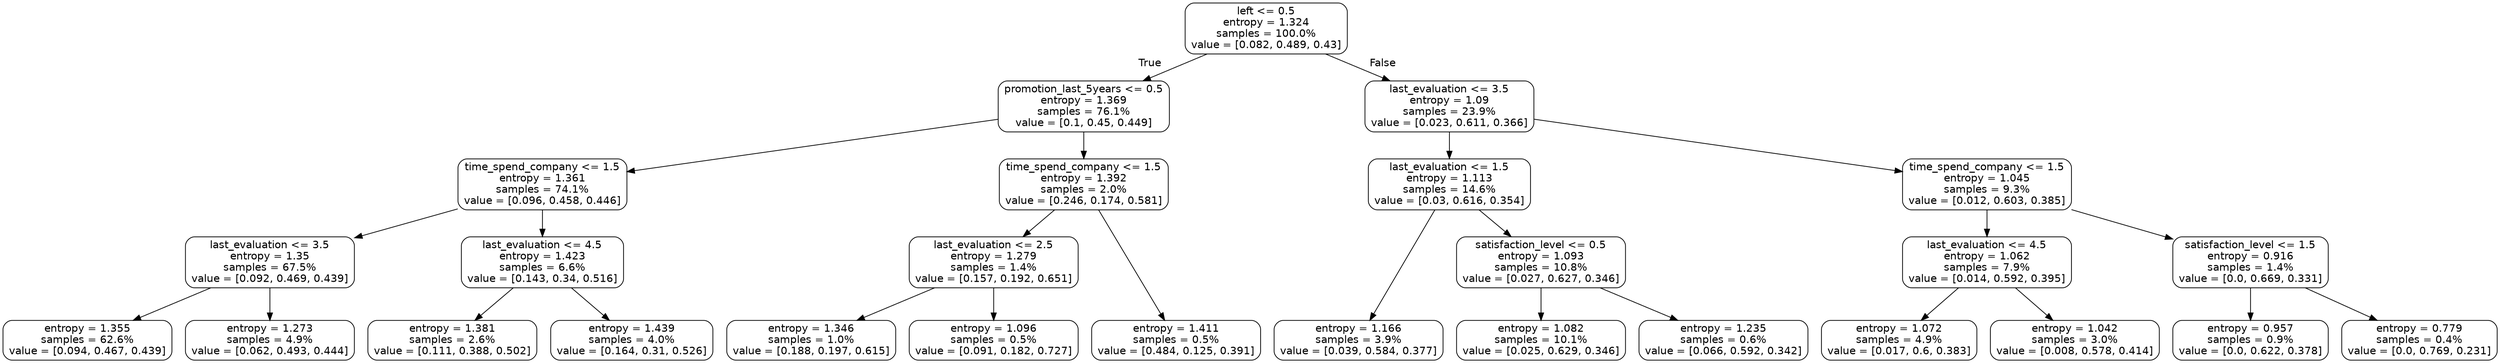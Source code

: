 digraph Tree {
node [shape=box, style="rounded", color="black", fontname=helvetica] ;
graph [ranksep=equally, splines=polyline] ;
edge [fontname=helvetica] ;
0 [label="left <= 0.5\nentropy = 1.324\nsamples = 100.0%\nvalue = [0.082, 0.489, 0.43]"] ;
1 [label="promotion_last_5years <= 0.5\nentropy = 1.369\nsamples = 76.1%\nvalue = [0.1, 0.45, 0.449]"] ;
0 -> 1 [labeldistance=2.5, labelangle=45, headlabel="True"] ;
2 [label="time_spend_company <= 1.5\nentropy = 1.361\nsamples = 74.1%\nvalue = [0.096, 0.458, 0.446]"] ;
1 -> 2 ;
3 [label="last_evaluation <= 3.5\nentropy = 1.35\nsamples = 67.5%\nvalue = [0.092, 0.469, 0.439]"] ;
2 -> 3 ;
4 [label="entropy = 1.355\nsamples = 62.6%\nvalue = [0.094, 0.467, 0.439]"] ;
3 -> 4 ;
5 [label="entropy = 1.273\nsamples = 4.9%\nvalue = [0.062, 0.493, 0.444]"] ;
3 -> 5 ;
6 [label="last_evaluation <= 4.5\nentropy = 1.423\nsamples = 6.6%\nvalue = [0.143, 0.34, 0.516]"] ;
2 -> 6 ;
7 [label="entropy = 1.381\nsamples = 2.6%\nvalue = [0.111, 0.388, 0.502]"] ;
6 -> 7 ;
8 [label="entropy = 1.439\nsamples = 4.0%\nvalue = [0.164, 0.31, 0.526]"] ;
6 -> 8 ;
9 [label="time_spend_company <= 1.5\nentropy = 1.392\nsamples = 2.0%\nvalue = [0.246, 0.174, 0.581]"] ;
1 -> 9 ;
10 [label="last_evaluation <= 2.5\nentropy = 1.279\nsamples = 1.4%\nvalue = [0.157, 0.192, 0.651]"] ;
9 -> 10 ;
11 [label="entropy = 1.346\nsamples = 1.0%\nvalue = [0.188, 0.197, 0.615]"] ;
10 -> 11 ;
12 [label="entropy = 1.096\nsamples = 0.5%\nvalue = [0.091, 0.182, 0.727]"] ;
10 -> 12 ;
13 [label="entropy = 1.411\nsamples = 0.5%\nvalue = [0.484, 0.125, 0.391]"] ;
9 -> 13 ;
14 [label="last_evaluation <= 3.5\nentropy = 1.09\nsamples = 23.9%\nvalue = [0.023, 0.611, 0.366]"] ;
0 -> 14 [labeldistance=2.5, labelangle=-45, headlabel="False"] ;
15 [label="last_evaluation <= 1.5\nentropy = 1.113\nsamples = 14.6%\nvalue = [0.03, 0.616, 0.354]"] ;
14 -> 15 ;
16 [label="entropy = 1.166\nsamples = 3.9%\nvalue = [0.039, 0.584, 0.377]"] ;
15 -> 16 ;
17 [label="satisfaction_level <= 0.5\nentropy = 1.093\nsamples = 10.8%\nvalue = [0.027, 0.627, 0.346]"] ;
15 -> 17 ;
18 [label="entropy = 1.082\nsamples = 10.1%\nvalue = [0.025, 0.629, 0.346]"] ;
17 -> 18 ;
19 [label="entropy = 1.235\nsamples = 0.6%\nvalue = [0.066, 0.592, 0.342]"] ;
17 -> 19 ;
20 [label="time_spend_company <= 1.5\nentropy = 1.045\nsamples = 9.3%\nvalue = [0.012, 0.603, 0.385]"] ;
14 -> 20 ;
21 [label="last_evaluation <= 4.5\nentropy = 1.062\nsamples = 7.9%\nvalue = [0.014, 0.592, 0.395]"] ;
20 -> 21 ;
22 [label="entropy = 1.072\nsamples = 4.9%\nvalue = [0.017, 0.6, 0.383]"] ;
21 -> 22 ;
23 [label="entropy = 1.042\nsamples = 3.0%\nvalue = [0.008, 0.578, 0.414]"] ;
21 -> 23 ;
24 [label="satisfaction_level <= 1.5\nentropy = 0.916\nsamples = 1.4%\nvalue = [0.0, 0.669, 0.331]"] ;
20 -> 24 ;
25 [label="entropy = 0.957\nsamples = 0.9%\nvalue = [0.0, 0.622, 0.378]"] ;
24 -> 25 ;
26 [label="entropy = 0.779\nsamples = 0.4%\nvalue = [0.0, 0.769, 0.231]"] ;
24 -> 26 ;
{rank=same ; 0} ;
{rank=same ; 1; 14} ;
{rank=same ; 2; 9; 15; 20} ;
{rank=same ; 3; 6; 10; 17; 21; 24} ;
{rank=same ; 4; 5; 7; 8; 11; 12; 13; 16; 18; 19; 22; 23; 25; 26} ;
}